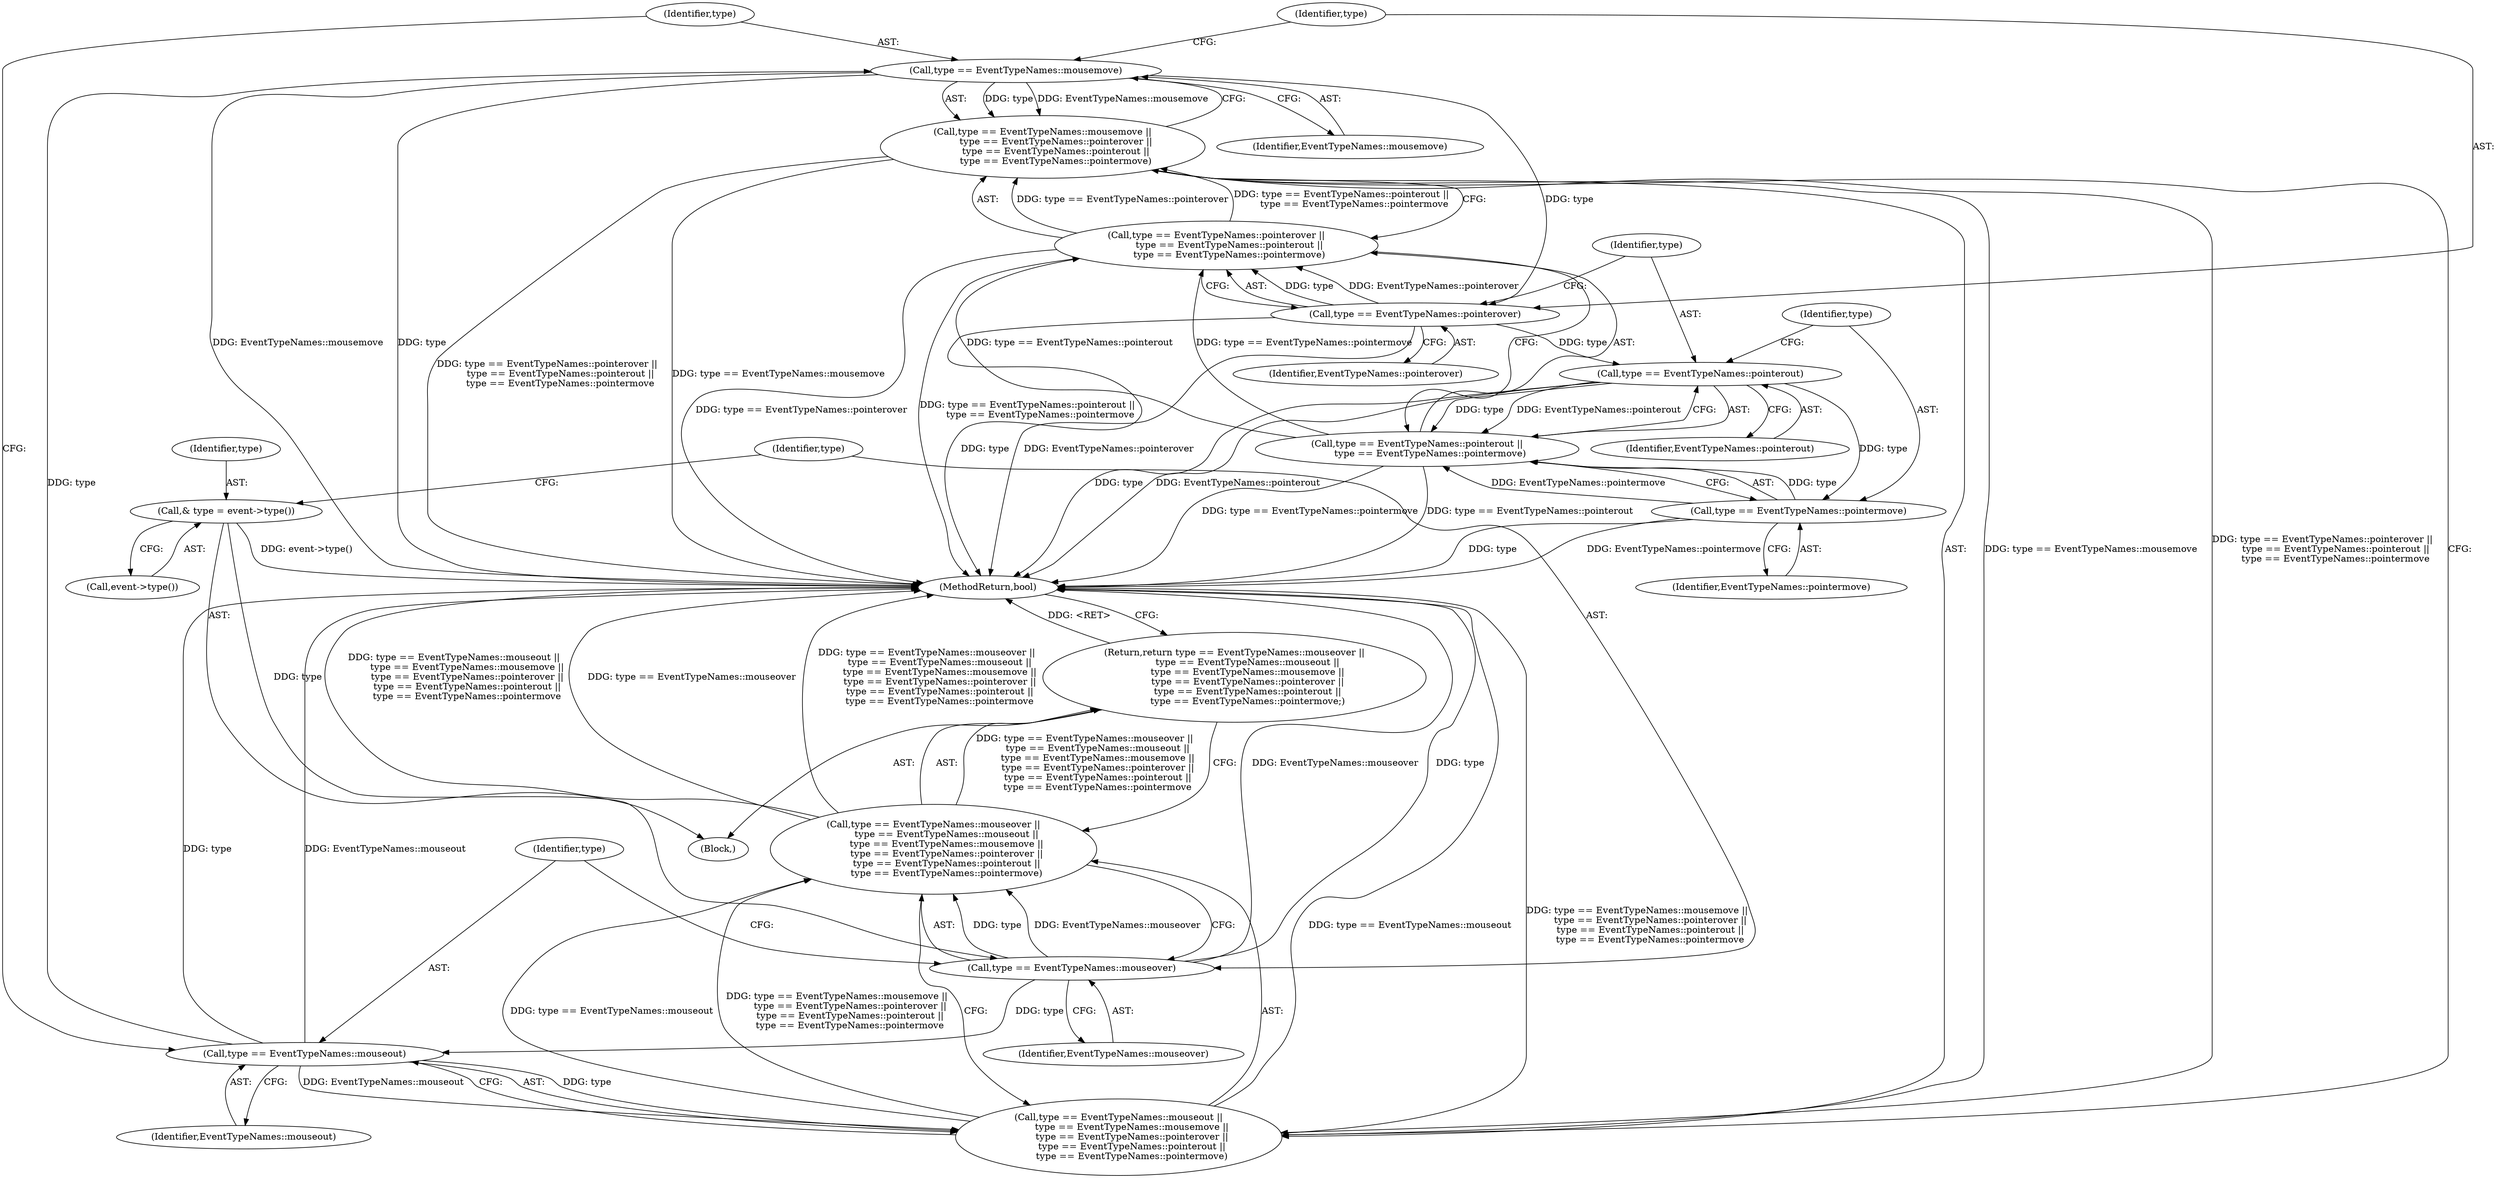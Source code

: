 digraph "0_Chrome_74fce5949bdf05a92c2bc0bd98e6e3e977c55376_1@API" {
"1000137" [label="(Call,type == EventTypeNames::mousemove)"];
"1000133" [label="(Call,type == EventTypeNames::mouseout)"];
"1000129" [label="(Call,type == EventTypeNames::mouseover)"];
"1000124" [label="(Call,& type = event->type())"];
"1000136" [label="(Call,type == EventTypeNames::mousemove ||\n         type == EventTypeNames::pointerover ||\n         type == EventTypeNames::pointerout ||\n         type == EventTypeNames::pointermove)"];
"1000132" [label="(Call,type == EventTypeNames::mouseout ||\n         type == EventTypeNames::mousemove ||\n         type == EventTypeNames::pointerover ||\n         type == EventTypeNames::pointerout ||\n         type == EventTypeNames::pointermove)"];
"1000128" [label="(Call,type == EventTypeNames::mouseover ||\n         type == EventTypeNames::mouseout ||\n         type == EventTypeNames::mousemove ||\n         type == EventTypeNames::pointerover ||\n         type == EventTypeNames::pointerout ||\n         type == EventTypeNames::pointermove)"];
"1000127" [label="(Return,return type == EventTypeNames::mouseover ||\n         type == EventTypeNames::mouseout ||\n         type == EventTypeNames::mousemove ||\n         type == EventTypeNames::pointerover ||\n         type == EventTypeNames::pointerout ||\n         type == EventTypeNames::pointermove;)"];
"1000141" [label="(Call,type == EventTypeNames::pointerover)"];
"1000140" [label="(Call,type == EventTypeNames::pointerover ||\n         type == EventTypeNames::pointerout ||\n         type == EventTypeNames::pointermove)"];
"1000145" [label="(Call,type == EventTypeNames::pointerout)"];
"1000144" [label="(Call,type == EventTypeNames::pointerout ||\n         type == EventTypeNames::pointermove)"];
"1000148" [label="(Call,type == EventTypeNames::pointermove)"];
"1000141" [label="(Call,type == EventTypeNames::pointerover)"];
"1000142" [label="(Identifier,type)"];
"1000138" [label="(Identifier,type)"];
"1000140" [label="(Call,type == EventTypeNames::pointerover ||\n         type == EventTypeNames::pointerout ||\n         type == EventTypeNames::pointermove)"];
"1000103" [label="(Block,)"];
"1000136" [label="(Call,type == EventTypeNames::mousemove ||\n         type == EventTypeNames::pointerover ||\n         type == EventTypeNames::pointerout ||\n         type == EventTypeNames::pointermove)"];
"1000135" [label="(Identifier,EventTypeNames::mouseout)"];
"1000129" [label="(Call,type == EventTypeNames::mouseover)"];
"1000150" [label="(Identifier,EventTypeNames::pointermove)"];
"1000151" [label="(MethodReturn,bool)"];
"1000147" [label="(Identifier,EventTypeNames::pointerout)"];
"1000131" [label="(Identifier,EventTypeNames::mouseover)"];
"1000133" [label="(Call,type == EventTypeNames::mouseout)"];
"1000134" [label="(Identifier,type)"];
"1000145" [label="(Call,type == EventTypeNames::pointerout)"];
"1000149" [label="(Identifier,type)"];
"1000128" [label="(Call,type == EventTypeNames::mouseover ||\n         type == EventTypeNames::mouseout ||\n         type == EventTypeNames::mousemove ||\n         type == EventTypeNames::pointerover ||\n         type == EventTypeNames::pointerout ||\n         type == EventTypeNames::pointermove)"];
"1000126" [label="(Call,event->type())"];
"1000125" [label="(Identifier,type)"];
"1000132" [label="(Call,type == EventTypeNames::mouseout ||\n         type == EventTypeNames::mousemove ||\n         type == EventTypeNames::pointerover ||\n         type == EventTypeNames::pointerout ||\n         type == EventTypeNames::pointermove)"];
"1000139" [label="(Identifier,EventTypeNames::mousemove)"];
"1000137" [label="(Call,type == EventTypeNames::mousemove)"];
"1000127" [label="(Return,return type == EventTypeNames::mouseover ||\n         type == EventTypeNames::mouseout ||\n         type == EventTypeNames::mousemove ||\n         type == EventTypeNames::pointerover ||\n         type == EventTypeNames::pointerout ||\n         type == EventTypeNames::pointermove;)"];
"1000148" [label="(Call,type == EventTypeNames::pointermove)"];
"1000146" [label="(Identifier,type)"];
"1000130" [label="(Identifier,type)"];
"1000143" [label="(Identifier,EventTypeNames::pointerover)"];
"1000124" [label="(Call,& type = event->type())"];
"1000144" [label="(Call,type == EventTypeNames::pointerout ||\n         type == EventTypeNames::pointermove)"];
"1000137" -> "1000136"  [label="AST: "];
"1000137" -> "1000139"  [label="CFG: "];
"1000138" -> "1000137"  [label="AST: "];
"1000139" -> "1000137"  [label="AST: "];
"1000142" -> "1000137"  [label="CFG: "];
"1000136" -> "1000137"  [label="CFG: "];
"1000137" -> "1000151"  [label="DDG: EventTypeNames::mousemove"];
"1000137" -> "1000151"  [label="DDG: type"];
"1000137" -> "1000136"  [label="DDG: type"];
"1000137" -> "1000136"  [label="DDG: EventTypeNames::mousemove"];
"1000133" -> "1000137"  [label="DDG: type"];
"1000137" -> "1000141"  [label="DDG: type"];
"1000133" -> "1000132"  [label="AST: "];
"1000133" -> "1000135"  [label="CFG: "];
"1000134" -> "1000133"  [label="AST: "];
"1000135" -> "1000133"  [label="AST: "];
"1000138" -> "1000133"  [label="CFG: "];
"1000132" -> "1000133"  [label="CFG: "];
"1000133" -> "1000151"  [label="DDG: type"];
"1000133" -> "1000151"  [label="DDG: EventTypeNames::mouseout"];
"1000133" -> "1000132"  [label="DDG: type"];
"1000133" -> "1000132"  [label="DDG: EventTypeNames::mouseout"];
"1000129" -> "1000133"  [label="DDG: type"];
"1000129" -> "1000128"  [label="AST: "];
"1000129" -> "1000131"  [label="CFG: "];
"1000130" -> "1000129"  [label="AST: "];
"1000131" -> "1000129"  [label="AST: "];
"1000134" -> "1000129"  [label="CFG: "];
"1000128" -> "1000129"  [label="CFG: "];
"1000129" -> "1000151"  [label="DDG: type"];
"1000129" -> "1000151"  [label="DDG: EventTypeNames::mouseover"];
"1000129" -> "1000128"  [label="DDG: type"];
"1000129" -> "1000128"  [label="DDG: EventTypeNames::mouseover"];
"1000124" -> "1000129"  [label="DDG: type"];
"1000124" -> "1000103"  [label="AST: "];
"1000124" -> "1000126"  [label="CFG: "];
"1000125" -> "1000124"  [label="AST: "];
"1000126" -> "1000124"  [label="AST: "];
"1000130" -> "1000124"  [label="CFG: "];
"1000124" -> "1000151"  [label="DDG: event->type()"];
"1000136" -> "1000132"  [label="AST: "];
"1000136" -> "1000140"  [label="CFG: "];
"1000140" -> "1000136"  [label="AST: "];
"1000132" -> "1000136"  [label="CFG: "];
"1000136" -> "1000151"  [label="DDG: type == EventTypeNames::pointerover ||\n         type == EventTypeNames::pointerout ||\n         type == EventTypeNames::pointermove"];
"1000136" -> "1000151"  [label="DDG: type == EventTypeNames::mousemove"];
"1000136" -> "1000132"  [label="DDG: type == EventTypeNames::mousemove"];
"1000136" -> "1000132"  [label="DDG: type == EventTypeNames::pointerover ||\n         type == EventTypeNames::pointerout ||\n         type == EventTypeNames::pointermove"];
"1000140" -> "1000136"  [label="DDG: type == EventTypeNames::pointerover"];
"1000140" -> "1000136"  [label="DDG: type == EventTypeNames::pointerout ||\n         type == EventTypeNames::pointermove"];
"1000132" -> "1000128"  [label="AST: "];
"1000128" -> "1000132"  [label="CFG: "];
"1000132" -> "1000151"  [label="DDG: type == EventTypeNames::mouseout"];
"1000132" -> "1000151"  [label="DDG: type == EventTypeNames::mousemove ||\n         type == EventTypeNames::pointerover ||\n         type == EventTypeNames::pointerout ||\n         type == EventTypeNames::pointermove"];
"1000132" -> "1000128"  [label="DDG: type == EventTypeNames::mouseout"];
"1000132" -> "1000128"  [label="DDG: type == EventTypeNames::mousemove ||\n         type == EventTypeNames::pointerover ||\n         type == EventTypeNames::pointerout ||\n         type == EventTypeNames::pointermove"];
"1000128" -> "1000127"  [label="AST: "];
"1000127" -> "1000128"  [label="CFG: "];
"1000128" -> "1000151"  [label="DDG: type == EventTypeNames::mouseout ||\n         type == EventTypeNames::mousemove ||\n         type == EventTypeNames::pointerover ||\n         type == EventTypeNames::pointerout ||\n         type == EventTypeNames::pointermove"];
"1000128" -> "1000151"  [label="DDG: type == EventTypeNames::mouseover"];
"1000128" -> "1000151"  [label="DDG: type == EventTypeNames::mouseover ||\n         type == EventTypeNames::mouseout ||\n         type == EventTypeNames::mousemove ||\n         type == EventTypeNames::pointerover ||\n         type == EventTypeNames::pointerout ||\n         type == EventTypeNames::pointermove"];
"1000128" -> "1000127"  [label="DDG: type == EventTypeNames::mouseover ||\n         type == EventTypeNames::mouseout ||\n         type == EventTypeNames::mousemove ||\n         type == EventTypeNames::pointerover ||\n         type == EventTypeNames::pointerout ||\n         type == EventTypeNames::pointermove"];
"1000127" -> "1000103"  [label="AST: "];
"1000151" -> "1000127"  [label="CFG: "];
"1000127" -> "1000151"  [label="DDG: <RET>"];
"1000141" -> "1000140"  [label="AST: "];
"1000141" -> "1000143"  [label="CFG: "];
"1000142" -> "1000141"  [label="AST: "];
"1000143" -> "1000141"  [label="AST: "];
"1000146" -> "1000141"  [label="CFG: "];
"1000140" -> "1000141"  [label="CFG: "];
"1000141" -> "1000151"  [label="DDG: type"];
"1000141" -> "1000151"  [label="DDG: EventTypeNames::pointerover"];
"1000141" -> "1000140"  [label="DDG: type"];
"1000141" -> "1000140"  [label="DDG: EventTypeNames::pointerover"];
"1000141" -> "1000145"  [label="DDG: type"];
"1000140" -> "1000144"  [label="CFG: "];
"1000144" -> "1000140"  [label="AST: "];
"1000140" -> "1000151"  [label="DDG: type == EventTypeNames::pointerover"];
"1000140" -> "1000151"  [label="DDG: type == EventTypeNames::pointerout ||\n         type == EventTypeNames::pointermove"];
"1000144" -> "1000140"  [label="DDG: type == EventTypeNames::pointerout"];
"1000144" -> "1000140"  [label="DDG: type == EventTypeNames::pointermove"];
"1000145" -> "1000144"  [label="AST: "];
"1000145" -> "1000147"  [label="CFG: "];
"1000146" -> "1000145"  [label="AST: "];
"1000147" -> "1000145"  [label="AST: "];
"1000149" -> "1000145"  [label="CFG: "];
"1000144" -> "1000145"  [label="CFG: "];
"1000145" -> "1000151"  [label="DDG: type"];
"1000145" -> "1000151"  [label="DDG: EventTypeNames::pointerout"];
"1000145" -> "1000144"  [label="DDG: type"];
"1000145" -> "1000144"  [label="DDG: EventTypeNames::pointerout"];
"1000145" -> "1000148"  [label="DDG: type"];
"1000144" -> "1000148"  [label="CFG: "];
"1000148" -> "1000144"  [label="AST: "];
"1000144" -> "1000151"  [label="DDG: type == EventTypeNames::pointermove"];
"1000144" -> "1000151"  [label="DDG: type == EventTypeNames::pointerout"];
"1000148" -> "1000144"  [label="DDG: type"];
"1000148" -> "1000144"  [label="DDG: EventTypeNames::pointermove"];
"1000148" -> "1000150"  [label="CFG: "];
"1000149" -> "1000148"  [label="AST: "];
"1000150" -> "1000148"  [label="AST: "];
"1000148" -> "1000151"  [label="DDG: EventTypeNames::pointermove"];
"1000148" -> "1000151"  [label="DDG: type"];
}
